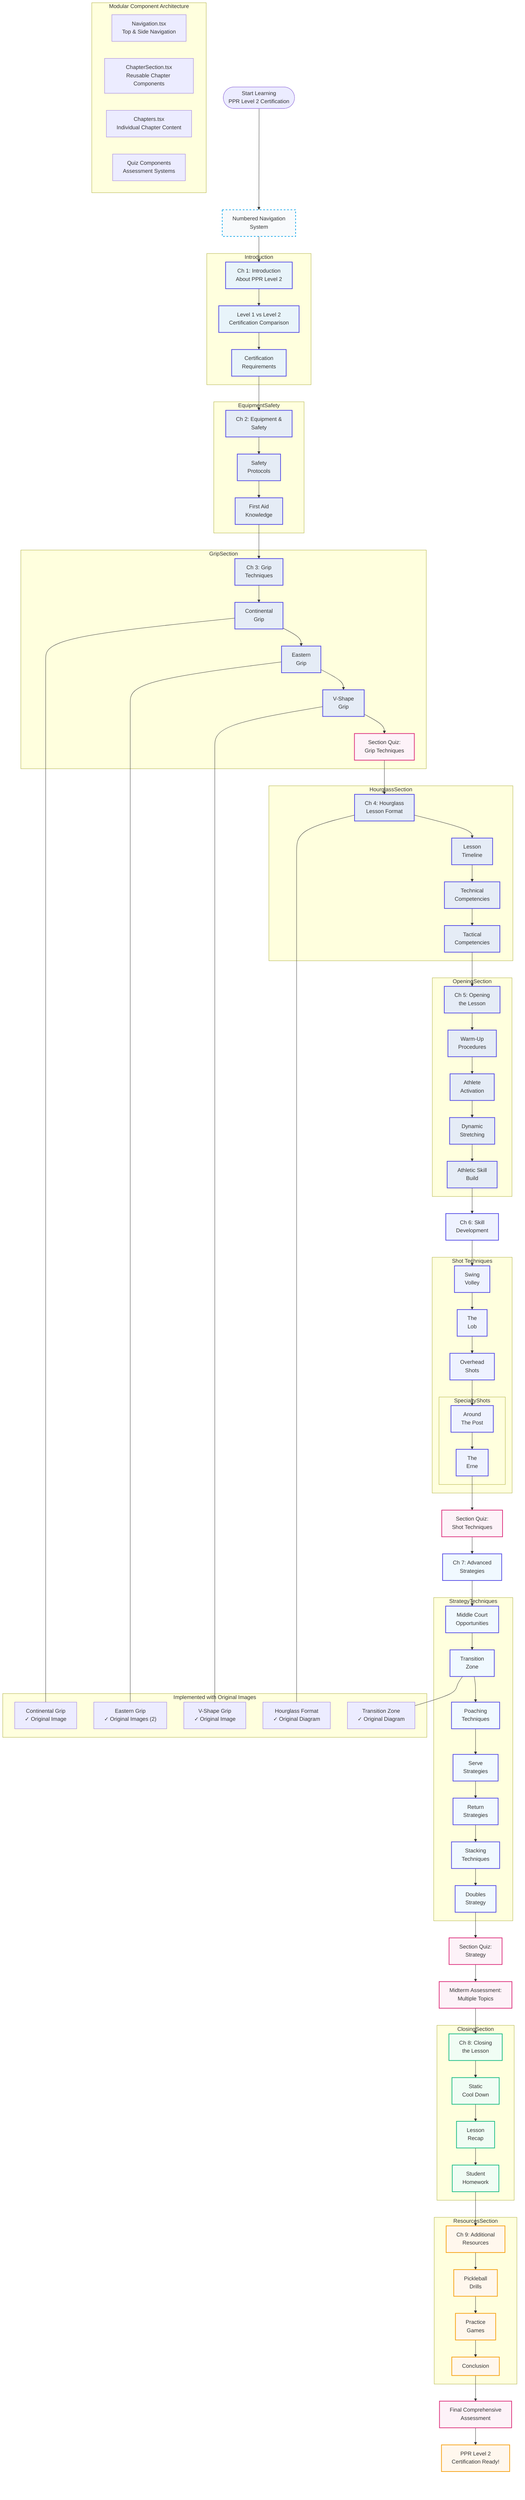 graph TD
    %% PPR Level 2 Certification Learning Journey
    classDef introduction fill:#e8f4fa,stroke:#4f46e5,stroke-width:2px
    classDef fundamentals fill:#e5ecf6,stroke:#4f46e5,stroke-width:2px
    classDef techniques fill:#eef2ff,stroke:#4f46e5,stroke-width:2px
    classDef strategy fill:#f0f9ff,stroke:#4f46e5,stroke-width:2px
    classDef doubles fill:#fef3c7,stroke:#d97706,stroke-width:2px
    classDef assessment fill:#f0fdf4,stroke:#10b981,stroke-width:2px
    classDef practice fill:#fff7ed,stroke:#f59e0b,stroke-width:2px
    classDef quizSystem fill:#fdf2f8,stroke:#db2777,stroke-width:2px
    classDef navigation fill:#f8fafc,stroke:#0ea5e9,stroke-width:2px,stroke-dasharray: 5 5
    
    %% Main nodes
    Start(["Start Learning<br>PPR Level 2 Certification"]) --> Nav["Numbered Navigation<br>System"]
    Nav --> Intro["Ch 1: Introduction<br>About PPR Level 2"]
    
    %% Introduction section - Chapter 1
    subgraph Introduction
        Intro --> Comparison["Level 1 vs Level 2<br>Certification Comparison"]
        Comparison --> Requirements["Certification<br>Requirements"]
    end
    
    %% Equipment and Safety - Chapter 2
    Requirements --> Equipment["Ch 2: Equipment &<br>Safety"]
    
    subgraph EquipmentSafety
        Equipment --> SafetyProtocols["Safety<br>Protocols"]
        SafetyProtocols --> FirstAid["First Aid<br>Knowledge"]
    end
    
    %% Grip Techniques - Chapter 3
    FirstAid --> GripTechniques["Ch 3: Grip<br>Techniques"]
    
    subgraph GripSection
        GripTechniques --> ContinentalGrip["Continental<br>Grip"]
        ContinentalGrip --> EasternGrip["Eastern<br>Grip"]
        EasternGrip --> VShapeGrip["V-Shape<br>Grip"]
        VShapeGrip --> SectionQuiz1["Section Quiz:<br>Grip Techniques"]
    end
    
    %% Hourglass Format - Chapter 4
    SectionQuiz1 --> HourglassFormat["Ch 4: Hourglass<br>Lesson Format"] 
    
    subgraph HourglassSection
        HourglassFormat --> Timeline["Lesson<br>Timeline"]
        Timeline --> TechnicalCompetencies["Technical<br>Competencies"]
        TechnicalCompetencies --> TacticalCompetencies["Tactical<br>Competencies"]
    end
    
    %% Opening the Lesson - Chapter 5
    TacticalCompetencies --> OpeningLesson["Ch 5: Opening<br>the Lesson"]
    
    subgraph OpeningSection
        OpeningLesson --> WarmUp["Warm-Up<br>Procedures"]
        WarmUp --> AthleteActivation["Athlete<br>Activation"]
        AthleteActivation --> DynamicStretching["Dynamic<br>Stretching"]
        DynamicStretching --> AthleticSkillBuild["Athletic Skill<br>Build"]
    end
    
    %% Skill Development - Chapter 6
    AthleticSkillBuild --> ShotDevelopment["Ch 6: Skill<br>Development"]
    
    subgraph ShotTechniques["Shot Techniques"]
        SwingVolley["Swing<br>Volley"]
        Lob["The<br>Lob"]
        Overhead["Overhead<br>Shots"]
        
        subgraph SpecialtyShots
            ATP["Around<br>The Post"]
            Erne["The<br>Erne"]
        end
    end
    
    ShotDevelopment --> SwingVolley
    SwingVolley --> Lob
    Lob --> Overhead
    Overhead --> ATP
    ATP --> Erne
    Erne --> SectionQuiz2["Section Quiz:<br>Shot Techniques"]
    
    %% Advanced Strategies - Chapter 7
    SectionQuiz2 --> Strategy["Ch 7: Advanced<br>Strategies"]
    
    subgraph StrategyTechniques
        MiddleCourt["Middle Court<br>Opportunities"]
        TransitionZone["Transition<br>Zone"]
        Poaching["Poaching<br>Techniques"]
        ServeStrategies["Serve<br>Strategies"]
        ReturnStrategies["Return<br>Strategies"]
        Stacking["Stacking<br>Techniques"]
        DoublesStrategy["Doubles<br>Strategy"]
    end
    
    Strategy --> MiddleCourt
    MiddleCourt --> TransitionZone
    TransitionZone --> Poaching
    Poaching --> ServeStrategies
    ServeStrategies --> ReturnStrategies
    ReturnStrategies --> Stacking
    Stacking --> DoublesStrategy
    DoublesStrategy --> SectionQuiz3["Section Quiz:<br>Strategy"]
    
    %% Midterm Assessment
    SectionQuiz3 --> MidtermAssessment["Midterm Assessment:<br>Multiple Topics"]
    
    %% Closing the Lesson - Chapter 8
    MidtermAssessment --> LessonClosing["Ch 8: Closing<br>the Lesson"]
    
    subgraph ClosingSection
        LessonClosing --> StaticCoolDown["Static<br>Cool Down"]
        StaticCoolDown --> LessonRecap["Lesson<br>Recap"]
        LessonRecap --> Homework["Student<br>Homework"]
    end
    
    %% Additional Resources - Chapter 9
    Homework --> AdditionalResources["Ch 9: Additional<br>Resources"]
    
    subgraph ResourcesSection
        AdditionalResources --> Drills["Pickleball<br>Drills"]
        Drills --> Games["Practice<br>Games"]
        Games --> Conclusion["Conclusion"]
    end
    
    %% Final Assessment
    Conclusion --> FinalTest["Final Comprehensive<br>Assessment"]
    
    %% End of Learning Journey
    FinalTest --> Certification["PPR Level 2<br>Certification Ready!"]
    
    %% Notes on content with original images
    subgraph ImagesImplemented["Implemented with Original Images"]
        IG_Continental["Continental Grip<br>✓ Original Image"]
        IG_Eastern["Eastern Grip<br>✓ Original Images (2)"]
        IG_VShape["V-Shape Grip<br>✓ Original Image"]
        IG_Hourglass["Hourglass Format<br>✓ Original Diagram"]
        IG_Transition["Transition Zone<br>✓ Original Diagram"]
    end
    
    %% Notes on component architecture
    subgraph ComponentArchitecture["Modular Component Architecture"]
        CompNav["Navigation.tsx<br>Top & Side Navigation"]
        CompChapterSection["ChapterSection.tsx<br>Reusable Chapter Components"]
        CompChapters["Chapters.tsx<br>Individual Chapter Content"]
        CompQuiz["Quiz Components<br>Assessment Systems"]
    end
    
    ContinentalGrip --- IG_Continental
    EasternGrip --- IG_Eastern
    VShapeGrip --- IG_VShape
    HourglassFormat --- IG_Hourglass
    TransitionZone --- IG_Transition
    
    %% Apply classes to nodes
    class Nav navigation;
    class Intro,Comparison,Requirements introduction;
    class Equipment,SafetyProtocols,FirstAid fundamentals;
    class GripTechniques,ContinentalGrip,EasternGrip,VShapeGrip fundamentals;
    class HourglassFormat,Timeline,TechnicalCompetencies,TacticalCompetencies fundamentals;
    class OpeningLesson,WarmUp,AthleteActivation,DynamicStretching,AthleticSkillBuild fundamentals;
    class ShotDevelopment,SwingVolley,Lob,Overhead,ATP,Erne techniques;
    class Strategy,MiddleCourt,TransitionZone,Poaching,ServeStrategies,ReturnStrategies,Stacking,DoublesStrategy strategy;
    class LessonClosing,StaticCoolDown,LessonRecap,Homework assessment;
    class AdditionalResources,Drills,Games,Conclusion practice;
    class Certification practice;
    class SectionQuiz1,SectionQuiz2,SectionQuiz3,MidtermAssessment,FinalTest quizSystem;
    class IG_Continental,IG_Eastern,IG_VShape,IG_Hourglass,IG_Transition fill:#f0fff4,stroke:#059669,stroke-width:2px;
    class CompNav,CompChapterSection,CompChapters,CompQuiz fill:#f0f9ff,stroke:#0284c7,stroke-width:2px;
